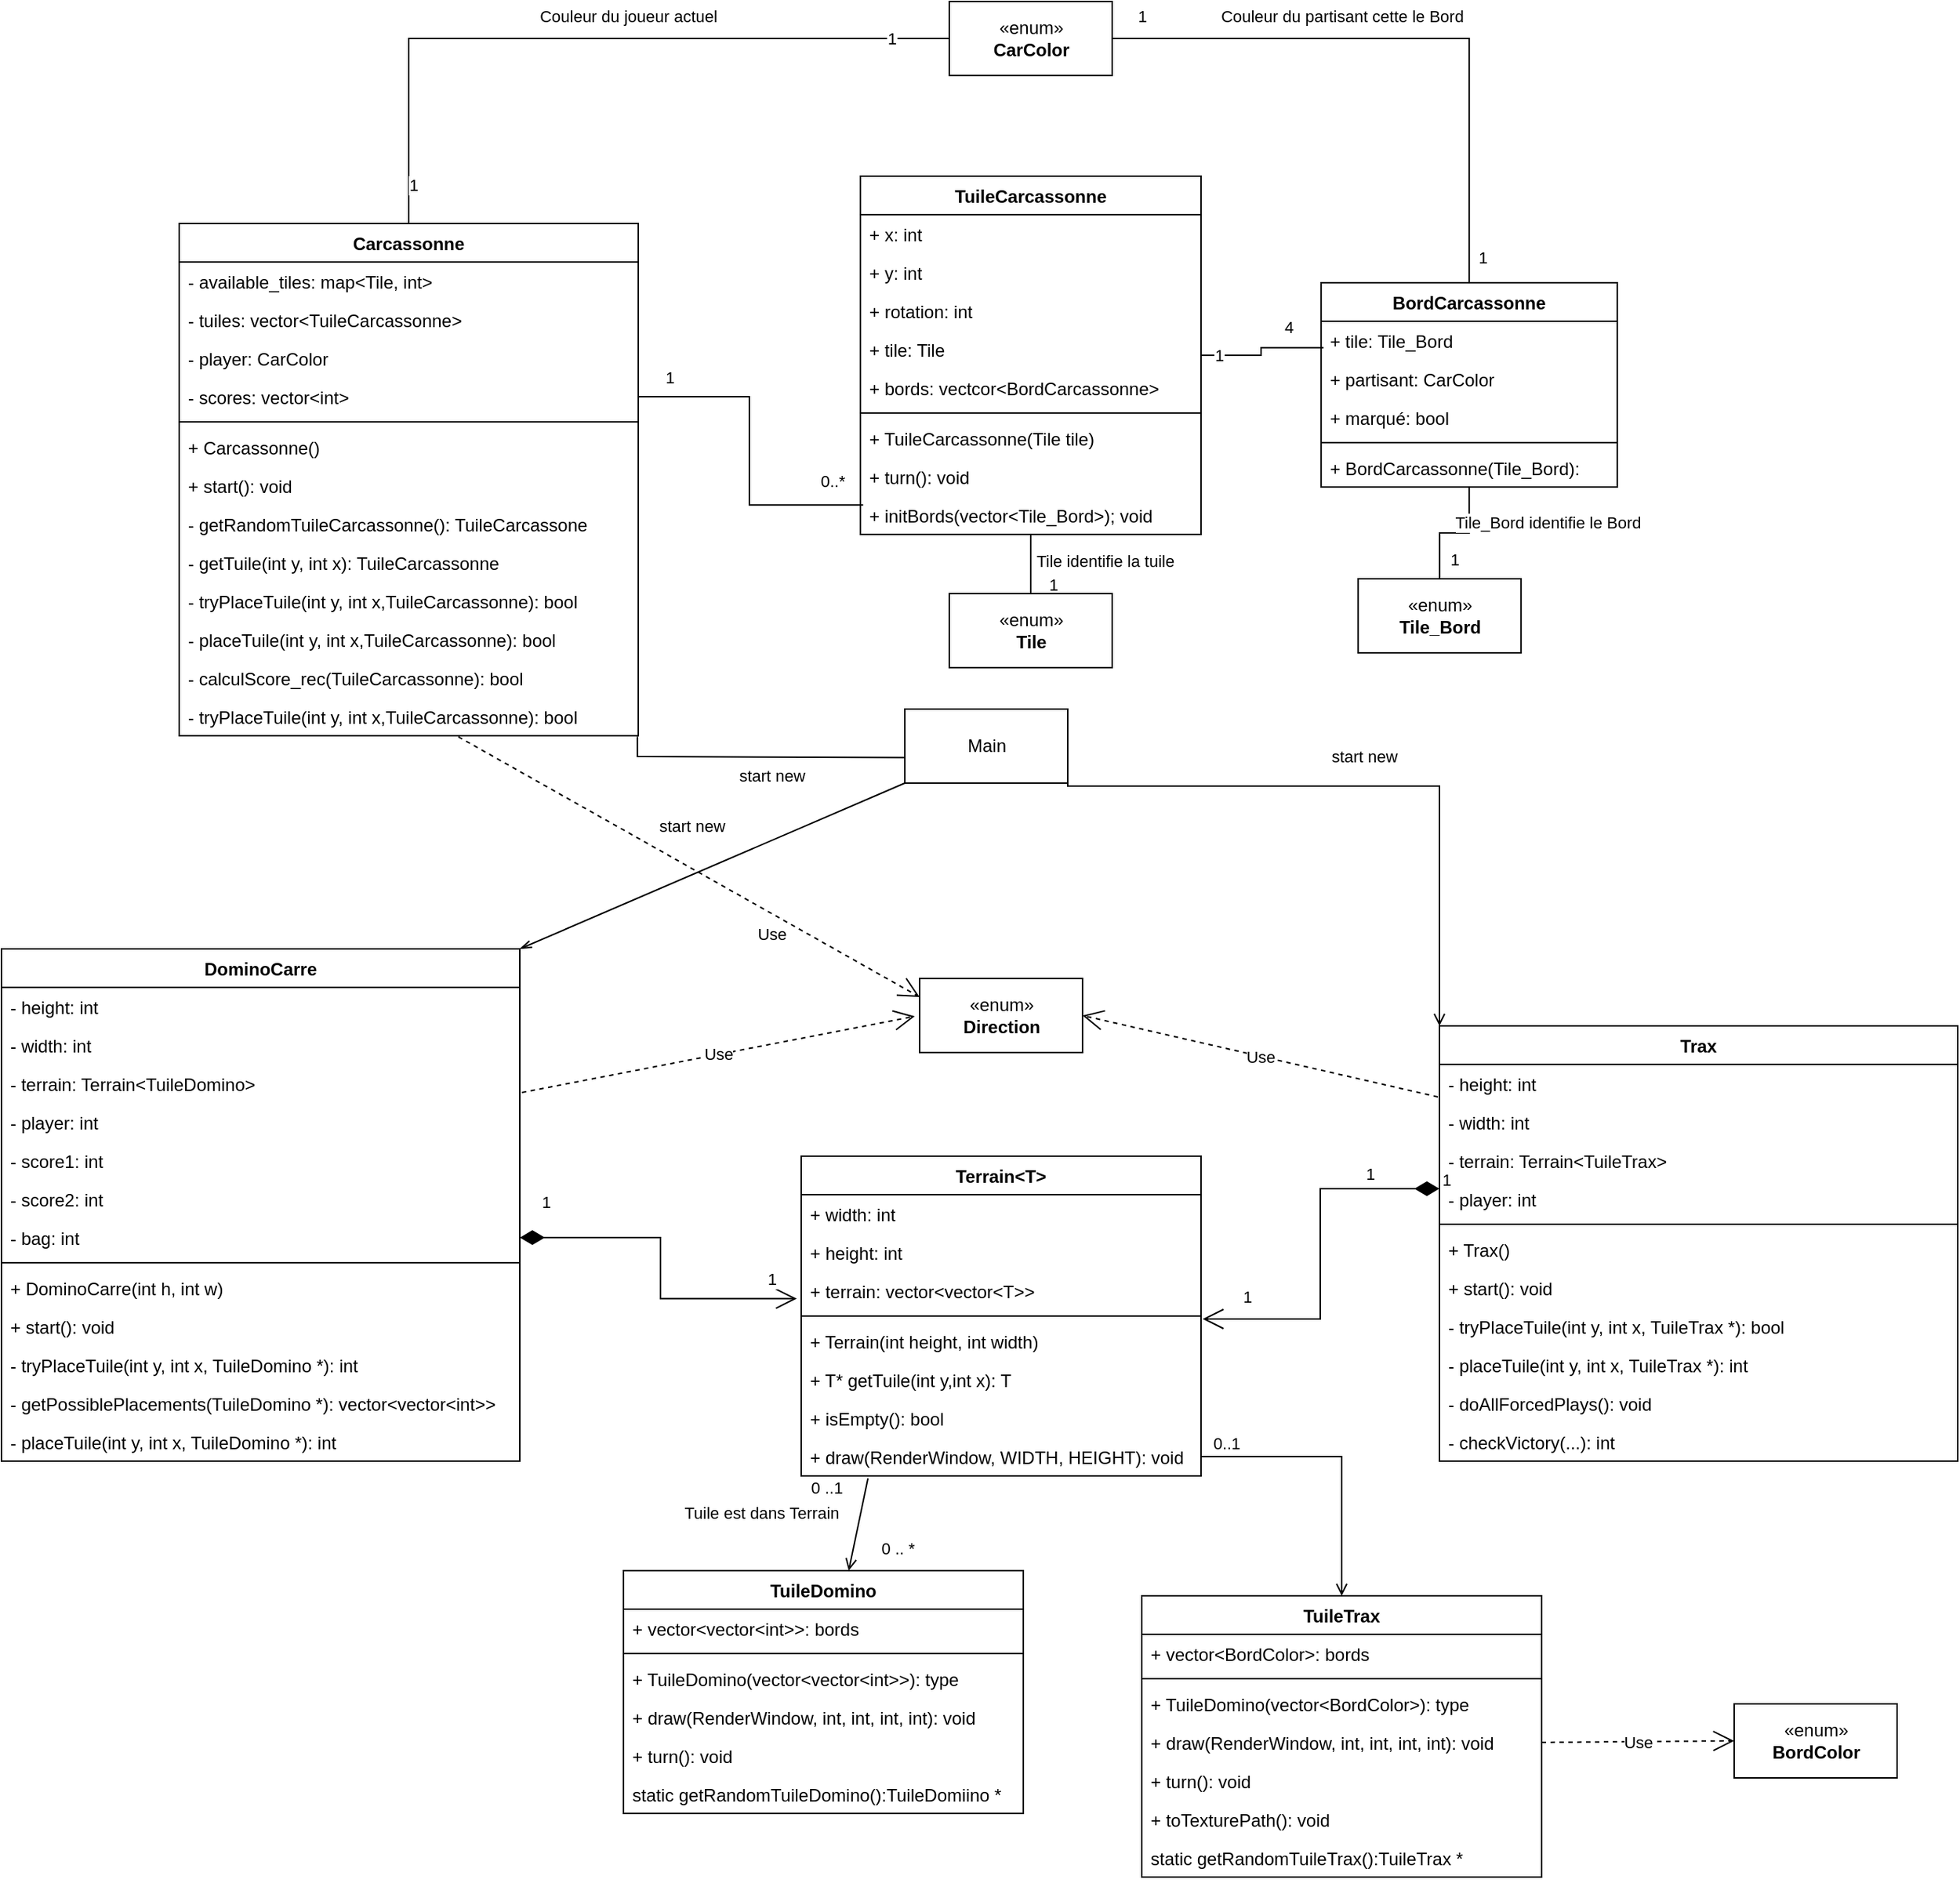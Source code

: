 <mxfile version="20.8.1" type="device"><diagram id="PGIgykLlIeisUQpYYfoT" name="Page-1"><mxGraphModel dx="1509" dy="819" grid="1" gridSize="10" guides="1" tooltips="1" connect="1" arrows="1" fold="1" page="1" pageScale="1" pageWidth="827" pageHeight="1169" math="0" shadow="0"><root><mxCell id="0"/><mxCell id="1" parent="0"/><mxCell id="K0PC1cpoDfjjqde7XWeH-1" value="Terrain&lt;T&gt;" style="swimlane;fontStyle=1;align=center;verticalAlign=top;childLayout=stackLayout;horizontal=1;startSize=26;horizontalStack=0;resizeParent=1;resizeParentMax=0;resizeLast=0;collapsible=1;marginBottom=0;" vertex="1" parent="1"><mxGeometry x="810" y="870" width="270" height="216" as="geometry"/></mxCell><mxCell id="K0PC1cpoDfjjqde7XWeH-2" value="+ width: int" style="text;strokeColor=none;fillColor=none;align=left;verticalAlign=top;spacingLeft=4;spacingRight=4;overflow=hidden;rotatable=0;points=[[0,0.5],[1,0.5]];portConstraint=eastwest;" vertex="1" parent="K0PC1cpoDfjjqde7XWeH-1"><mxGeometry y="26" width="270" height="26" as="geometry"/></mxCell><mxCell id="K0PC1cpoDfjjqde7XWeH-5" value="+ height: int" style="text;strokeColor=none;fillColor=none;align=left;verticalAlign=top;spacingLeft=4;spacingRight=4;overflow=hidden;rotatable=0;points=[[0,0.5],[1,0.5]];portConstraint=eastwest;" vertex="1" parent="K0PC1cpoDfjjqde7XWeH-1"><mxGeometry y="52" width="270" height="26" as="geometry"/></mxCell><mxCell id="K0PC1cpoDfjjqde7XWeH-6" value="+ terrain: vector&lt;vector&lt;T&gt;&gt;" style="text;strokeColor=none;fillColor=none;align=left;verticalAlign=top;spacingLeft=4;spacingRight=4;overflow=hidden;rotatable=0;points=[[0,0.5],[1,0.5]];portConstraint=eastwest;" vertex="1" parent="K0PC1cpoDfjjqde7XWeH-1"><mxGeometry y="78" width="270" height="26" as="geometry"/></mxCell><mxCell id="K0PC1cpoDfjjqde7XWeH-3" value="" style="line;strokeWidth=1;fillColor=none;align=left;verticalAlign=middle;spacingTop=-1;spacingLeft=3;spacingRight=3;rotatable=0;labelPosition=right;points=[];portConstraint=eastwest;strokeColor=inherit;" vertex="1" parent="K0PC1cpoDfjjqde7XWeH-1"><mxGeometry y="104" width="270" height="8" as="geometry"/></mxCell><mxCell id="K0PC1cpoDfjjqde7XWeH-4" value="+ Terrain(int height, int width)" style="text;strokeColor=none;fillColor=none;align=left;verticalAlign=top;spacingLeft=4;spacingRight=4;overflow=hidden;rotatable=0;points=[[0,0.5],[1,0.5]];portConstraint=eastwest;" vertex="1" parent="K0PC1cpoDfjjqde7XWeH-1"><mxGeometry y="112" width="270" height="26" as="geometry"/></mxCell><mxCell id="K0PC1cpoDfjjqde7XWeH-7" value="+ T* getTuile(int y,int x): T" style="text;strokeColor=none;fillColor=none;align=left;verticalAlign=top;spacingLeft=4;spacingRight=4;overflow=hidden;rotatable=0;points=[[0,0.5],[1,0.5]];portConstraint=eastwest;" vertex="1" parent="K0PC1cpoDfjjqde7XWeH-1"><mxGeometry y="138" width="270" height="26" as="geometry"/></mxCell><mxCell id="K0PC1cpoDfjjqde7XWeH-8" value="+ isEmpty(): bool" style="text;strokeColor=none;fillColor=none;align=left;verticalAlign=top;spacingLeft=4;spacingRight=4;overflow=hidden;rotatable=0;points=[[0,0.5],[1,0.5]];portConstraint=eastwest;" vertex="1" parent="K0PC1cpoDfjjqde7XWeH-1"><mxGeometry y="164" width="270" height="26" as="geometry"/></mxCell><mxCell id="K0PC1cpoDfjjqde7XWeH-10" value="+ draw(RenderWindow, WIDTH, HEIGHT): void" style="text;strokeColor=none;fillColor=none;align=left;verticalAlign=top;spacingLeft=4;spacingRight=4;overflow=hidden;rotatable=0;points=[[0,0.5],[1,0.5]];portConstraint=eastwest;" vertex="1" parent="K0PC1cpoDfjjqde7XWeH-1"><mxGeometry y="190" width="270" height="26" as="geometry"/></mxCell><mxCell id="K0PC1cpoDfjjqde7XWeH-11" value="TuileDomino" style="swimlane;fontStyle=1;align=center;verticalAlign=top;childLayout=stackLayout;horizontal=1;startSize=26;horizontalStack=0;resizeParent=1;resizeParentMax=0;resizeLast=0;collapsible=1;marginBottom=0;" vertex="1" parent="1"><mxGeometry x="690" y="1150" width="270" height="164" as="geometry"/></mxCell><mxCell id="K0PC1cpoDfjjqde7XWeH-12" value="+ vector&lt;vector&lt;int&gt;&gt;: bords" style="text;strokeColor=none;fillColor=none;align=left;verticalAlign=top;spacingLeft=4;spacingRight=4;overflow=hidden;rotatable=0;points=[[0,0.5],[1,0.5]];portConstraint=eastwest;" vertex="1" parent="K0PC1cpoDfjjqde7XWeH-11"><mxGeometry y="26" width="270" height="26" as="geometry"/></mxCell><mxCell id="K0PC1cpoDfjjqde7XWeH-13" value="" style="line;strokeWidth=1;fillColor=none;align=left;verticalAlign=middle;spacingTop=-1;spacingLeft=3;spacingRight=3;rotatable=0;labelPosition=right;points=[];portConstraint=eastwest;strokeColor=inherit;" vertex="1" parent="K0PC1cpoDfjjqde7XWeH-11"><mxGeometry y="52" width="270" height="8" as="geometry"/></mxCell><mxCell id="K0PC1cpoDfjjqde7XWeH-14" value="+ TuileDomino(vector&lt;vector&lt;int&gt;&gt;): type" style="text;strokeColor=none;fillColor=none;align=left;verticalAlign=top;spacingLeft=4;spacingRight=4;overflow=hidden;rotatable=0;points=[[0,0.5],[1,0.5]];portConstraint=eastwest;" vertex="1" parent="K0PC1cpoDfjjqde7XWeH-11"><mxGeometry y="60" width="270" height="26" as="geometry"/></mxCell><mxCell id="K0PC1cpoDfjjqde7XWeH-16" value="+ draw(RenderWindow, int, int, int, int): void" style="text;strokeColor=none;fillColor=none;align=left;verticalAlign=top;spacingLeft=4;spacingRight=4;overflow=hidden;rotatable=0;points=[[0,0.5],[1,0.5]];portConstraint=eastwest;" vertex="1" parent="K0PC1cpoDfjjqde7XWeH-11"><mxGeometry y="86" width="270" height="26" as="geometry"/></mxCell><mxCell id="K0PC1cpoDfjjqde7XWeH-15" value="+ turn(): void" style="text;strokeColor=none;fillColor=none;align=left;verticalAlign=top;spacingLeft=4;spacingRight=4;overflow=hidden;rotatable=0;points=[[0,0.5],[1,0.5]];portConstraint=eastwest;" vertex="1" parent="K0PC1cpoDfjjqde7XWeH-11"><mxGeometry y="112" width="270" height="26" as="geometry"/></mxCell><mxCell id="K0PC1cpoDfjjqde7XWeH-17" value="static getRandomTuileDomino():TuileDomiino *" style="text;strokeColor=none;fillColor=none;align=left;verticalAlign=top;spacingLeft=4;spacingRight=4;overflow=hidden;rotatable=0;points=[[0,0.5],[1,0.5]];portConstraint=eastwest;" vertex="1" parent="K0PC1cpoDfjjqde7XWeH-11"><mxGeometry y="138" width="270" height="26" as="geometry"/></mxCell><mxCell id="K0PC1cpoDfjjqde7XWeH-18" value="DominoCarre" style="swimlane;fontStyle=1;align=center;verticalAlign=top;childLayout=stackLayout;horizontal=1;startSize=26;horizontalStack=0;resizeParent=1;resizeParentMax=0;resizeLast=0;collapsible=1;marginBottom=0;" vertex="1" parent="1"><mxGeometry x="270" y="730" width="350" height="346" as="geometry"/></mxCell><mxCell id="K0PC1cpoDfjjqde7XWeH-19" value="- height: int" style="text;strokeColor=none;fillColor=none;align=left;verticalAlign=top;spacingLeft=4;spacingRight=4;overflow=hidden;rotatable=0;points=[[0,0.5],[1,0.5]];portConstraint=eastwest;" vertex="1" parent="K0PC1cpoDfjjqde7XWeH-18"><mxGeometry y="26" width="350" height="26" as="geometry"/></mxCell><mxCell id="K0PC1cpoDfjjqde7XWeH-24" value="- width: int" style="text;strokeColor=none;fillColor=none;align=left;verticalAlign=top;spacingLeft=4;spacingRight=4;overflow=hidden;rotatable=0;points=[[0,0.5],[1,0.5]];portConstraint=eastwest;" vertex="1" parent="K0PC1cpoDfjjqde7XWeH-18"><mxGeometry y="52" width="350" height="26" as="geometry"/></mxCell><mxCell id="K0PC1cpoDfjjqde7XWeH-25" value="- terrain: Terrain&lt;TuileDomino&gt;" style="text;strokeColor=none;fillColor=none;align=left;verticalAlign=top;spacingLeft=4;spacingRight=4;overflow=hidden;rotatable=0;points=[[0,0.5],[1,0.5]];portConstraint=eastwest;" vertex="1" parent="K0PC1cpoDfjjqde7XWeH-18"><mxGeometry y="78" width="350" height="26" as="geometry"/></mxCell><mxCell id="K0PC1cpoDfjjqde7XWeH-27" value="- player: int" style="text;strokeColor=none;fillColor=none;align=left;verticalAlign=top;spacingLeft=4;spacingRight=4;overflow=hidden;rotatable=0;points=[[0,0.5],[1,0.5]];portConstraint=eastwest;" vertex="1" parent="K0PC1cpoDfjjqde7XWeH-18"><mxGeometry y="104" width="350" height="26" as="geometry"/></mxCell><mxCell id="K0PC1cpoDfjjqde7XWeH-26" value="- score1: int" style="text;strokeColor=none;fillColor=none;align=left;verticalAlign=top;spacingLeft=4;spacingRight=4;overflow=hidden;rotatable=0;points=[[0,0.5],[1,0.5]];portConstraint=eastwest;" vertex="1" parent="K0PC1cpoDfjjqde7XWeH-18"><mxGeometry y="130" width="350" height="26" as="geometry"/></mxCell><mxCell id="K0PC1cpoDfjjqde7XWeH-23" value="- score2: int" style="text;strokeColor=none;fillColor=none;align=left;verticalAlign=top;spacingLeft=4;spacingRight=4;overflow=hidden;rotatable=0;points=[[0,0.5],[1,0.5]];portConstraint=eastwest;" vertex="1" parent="K0PC1cpoDfjjqde7XWeH-18"><mxGeometry y="156" width="350" height="26" as="geometry"/></mxCell><mxCell id="K0PC1cpoDfjjqde7XWeH-28" value="- bag: int" style="text;strokeColor=none;fillColor=none;align=left;verticalAlign=top;spacingLeft=4;spacingRight=4;overflow=hidden;rotatable=0;points=[[0,0.5],[1,0.5]];portConstraint=eastwest;" vertex="1" parent="K0PC1cpoDfjjqde7XWeH-18"><mxGeometry y="182" width="350" height="26" as="geometry"/></mxCell><mxCell id="K0PC1cpoDfjjqde7XWeH-20" value="" style="line;strokeWidth=1;fillColor=none;align=left;verticalAlign=middle;spacingTop=-1;spacingLeft=3;spacingRight=3;rotatable=0;labelPosition=right;points=[];portConstraint=eastwest;strokeColor=inherit;" vertex="1" parent="K0PC1cpoDfjjqde7XWeH-18"><mxGeometry y="208" width="350" height="8" as="geometry"/></mxCell><mxCell id="K0PC1cpoDfjjqde7XWeH-29" value="+ DominoCarre(int h, int w)" style="text;strokeColor=none;fillColor=none;align=left;verticalAlign=top;spacingLeft=4;spacingRight=4;overflow=hidden;rotatable=0;points=[[0,0.5],[1,0.5]];portConstraint=eastwest;" vertex="1" parent="K0PC1cpoDfjjqde7XWeH-18"><mxGeometry y="216" width="350" height="26" as="geometry"/></mxCell><mxCell id="K0PC1cpoDfjjqde7XWeH-34" value="+ start(): void" style="text;strokeColor=none;fillColor=none;align=left;verticalAlign=top;spacingLeft=4;spacingRight=4;overflow=hidden;rotatable=0;points=[[0,0.5],[1,0.5]];portConstraint=eastwest;" vertex="1" parent="K0PC1cpoDfjjqde7XWeH-18"><mxGeometry y="242" width="350" height="26" as="geometry"/></mxCell><mxCell id="K0PC1cpoDfjjqde7XWeH-33" value="- tryPlaceTuile(int y, int x, TuileDomino *): int" style="text;strokeColor=none;fillColor=none;align=left;verticalAlign=top;spacingLeft=4;spacingRight=4;overflow=hidden;rotatable=0;points=[[0,0.5],[1,0.5]];portConstraint=eastwest;" vertex="1" parent="K0PC1cpoDfjjqde7XWeH-18"><mxGeometry y="268" width="350" height="26" as="geometry"/></mxCell><mxCell id="K0PC1cpoDfjjqde7XWeH-21" value="- getPossiblePlacements(TuileDomino *): vector&lt;vector&lt;int&gt;&gt;" style="text;strokeColor=none;fillColor=none;align=left;verticalAlign=top;spacingLeft=4;spacingRight=4;overflow=hidden;rotatable=0;points=[[0,0.5],[1,0.5]];portConstraint=eastwest;" vertex="1" parent="K0PC1cpoDfjjqde7XWeH-18"><mxGeometry y="294" width="350" height="26" as="geometry"/></mxCell><mxCell id="K0PC1cpoDfjjqde7XWeH-36" value="- placeTuile(int y, int x, TuileDomino *): int" style="text;strokeColor=none;fillColor=none;align=left;verticalAlign=top;spacingLeft=4;spacingRight=4;overflow=hidden;rotatable=0;points=[[0,0.5],[1,0.5]];portConstraint=eastwest;" vertex="1" parent="K0PC1cpoDfjjqde7XWeH-18"><mxGeometry y="320" width="350" height="26" as="geometry"/></mxCell><mxCell id="K0PC1cpoDfjjqde7XWeH-45" value="" style="endArrow=none;startArrow=open;endFill=0;startFill=0;html=1;rounded=0;shadow=0;strokeWidth=1;jumpSize=6;entryX=0.167;entryY=1.065;entryDx=0;entryDy=0;entryPerimeter=0;" edge="1" parent="1" source="K0PC1cpoDfjjqde7XWeH-11" target="K0PC1cpoDfjjqde7XWeH-10"><mxGeometry width="160" relative="1" as="geometry"><mxPoint x="580" y="1221.74" as="sourcePoint"/><mxPoint x="818.65" y="1060.002" as="targetPoint"/></mxGeometry></mxCell><mxCell id="K0PC1cpoDfjjqde7XWeH-46" value="Tuile est dans Terrain" style="edgeLabel;html=1;align=center;verticalAlign=middle;resizable=0;points=[];" vertex="1" connectable="0" parent="K0PC1cpoDfjjqde7XWeH-45"><mxGeometry x="-0.092" y="2" relative="1" as="geometry"><mxPoint x="-63" y="-10" as="offset"/></mxGeometry></mxCell><mxCell id="K0PC1cpoDfjjqde7XWeH-47" value="0 ..1" style="edgeLabel;html=1;align=center;verticalAlign=middle;resizable=0;points=[];" vertex="1" connectable="0" parent="K0PC1cpoDfjjqde7XWeH-45"><mxGeometry x="0.807" y="2" relative="1" as="geometry"><mxPoint x="-25" as="offset"/></mxGeometry></mxCell><mxCell id="K0PC1cpoDfjjqde7XWeH-48" value="0 .. *" style="edgeLabel;html=1;align=center;verticalAlign=middle;resizable=0;points=[];" vertex="1" connectable="0" parent="K0PC1cpoDfjjqde7XWeH-45"><mxGeometry x="-0.876" y="-1" relative="1" as="geometry"><mxPoint x="31" y="-12" as="offset"/></mxGeometry></mxCell><mxCell id="K0PC1cpoDfjjqde7XWeH-49" value="1" style="endArrow=open;html=1;endSize=12;startArrow=diamondThin;startSize=14;startFill=1;edgeStyle=orthogonalEdgeStyle;align=left;verticalAlign=bottom;rounded=0;shadow=0;strokeWidth=1;jumpSize=6;entryX=-0.011;entryY=0.702;entryDx=0;entryDy=0;entryPerimeter=0;exitX=1;exitY=0.5;exitDx=0;exitDy=0;endFill=0;" edge="1" parent="1" source="K0PC1cpoDfjjqde7XWeH-28" target="K0PC1cpoDfjjqde7XWeH-6"><mxGeometry x="-0.888" y="15" relative="1" as="geometry"><mxPoint x="690" y="950" as="sourcePoint"/><mxPoint x="690" y="960" as="targetPoint"/><mxPoint as="offset"/></mxGeometry></mxCell><mxCell id="K0PC1cpoDfjjqde7XWeH-50" value="1" style="edgeLabel;html=1;align=center;verticalAlign=middle;resizable=0;points=[];" vertex="1" connectable="0" parent="K0PC1cpoDfjjqde7XWeH-49"><mxGeometry x="0.854" y="1" relative="1" as="geometry"><mxPoint y="-13" as="offset"/></mxGeometry></mxCell><mxCell id="K0PC1cpoDfjjqde7XWeH-54" value="TuileTrax" style="swimlane;fontStyle=1;align=center;verticalAlign=top;childLayout=stackLayout;horizontal=1;startSize=26;horizontalStack=0;resizeParent=1;resizeParentMax=0;resizeLast=0;collapsible=1;marginBottom=0;" vertex="1" parent="1"><mxGeometry x="1040" y="1167" width="270" height="190" as="geometry"/></mxCell><mxCell id="K0PC1cpoDfjjqde7XWeH-55" value="+ vector&lt;BordColor&gt;: bords" style="text;strokeColor=none;fillColor=none;align=left;verticalAlign=top;spacingLeft=4;spacingRight=4;overflow=hidden;rotatable=0;points=[[0,0.5],[1,0.5]];portConstraint=eastwest;" vertex="1" parent="K0PC1cpoDfjjqde7XWeH-54"><mxGeometry y="26" width="270" height="26" as="geometry"/></mxCell><mxCell id="K0PC1cpoDfjjqde7XWeH-56" value="" style="line;strokeWidth=1;fillColor=none;align=left;verticalAlign=middle;spacingTop=-1;spacingLeft=3;spacingRight=3;rotatable=0;labelPosition=right;points=[];portConstraint=eastwest;strokeColor=inherit;" vertex="1" parent="K0PC1cpoDfjjqde7XWeH-54"><mxGeometry y="52" width="270" height="8" as="geometry"/></mxCell><mxCell id="K0PC1cpoDfjjqde7XWeH-57" value="+ TuileDomino(vector&lt;BordColor&gt;): type" style="text;strokeColor=none;fillColor=none;align=left;verticalAlign=top;spacingLeft=4;spacingRight=4;overflow=hidden;rotatable=0;points=[[0,0.5],[1,0.5]];portConstraint=eastwest;" vertex="1" parent="K0PC1cpoDfjjqde7XWeH-54"><mxGeometry y="60" width="270" height="26" as="geometry"/></mxCell><mxCell id="K0PC1cpoDfjjqde7XWeH-58" value="+ draw(RenderWindow, int, int, int, int): void" style="text;strokeColor=none;fillColor=none;align=left;verticalAlign=top;spacingLeft=4;spacingRight=4;overflow=hidden;rotatable=0;points=[[0,0.5],[1,0.5]];portConstraint=eastwest;" vertex="1" parent="K0PC1cpoDfjjqde7XWeH-54"><mxGeometry y="86" width="270" height="26" as="geometry"/></mxCell><mxCell id="K0PC1cpoDfjjqde7XWeH-59" value="+ turn(): void" style="text;strokeColor=none;fillColor=none;align=left;verticalAlign=top;spacingLeft=4;spacingRight=4;overflow=hidden;rotatable=0;points=[[0,0.5],[1,0.5]];portConstraint=eastwest;" vertex="1" parent="K0PC1cpoDfjjqde7XWeH-54"><mxGeometry y="112" width="270" height="26" as="geometry"/></mxCell><mxCell id="K0PC1cpoDfjjqde7XWeH-61" value="+ toTexturePath(): void" style="text;strokeColor=none;fillColor=none;align=left;verticalAlign=top;spacingLeft=4;spacingRight=4;overflow=hidden;rotatable=0;points=[[0,0.5],[1,0.5]];portConstraint=eastwest;" vertex="1" parent="K0PC1cpoDfjjqde7XWeH-54"><mxGeometry y="138" width="270" height="26" as="geometry"/></mxCell><mxCell id="K0PC1cpoDfjjqde7XWeH-60" value="static getRandomTuileTrax():TuileTrax *" style="text;strokeColor=none;fillColor=none;align=left;verticalAlign=top;spacingLeft=4;spacingRight=4;overflow=hidden;rotatable=0;points=[[0,0.5],[1,0.5]];portConstraint=eastwest;" vertex="1" parent="K0PC1cpoDfjjqde7XWeH-54"><mxGeometry y="164" width="270" height="26" as="geometry"/></mxCell><mxCell id="K0PC1cpoDfjjqde7XWeH-66" value="«enum»&lt;br&gt;&lt;b&gt;BordColor&lt;/b&gt;" style="html=1;" vertex="1" parent="1"><mxGeometry x="1440" y="1240" width="110" height="50" as="geometry"/></mxCell><mxCell id="K0PC1cpoDfjjqde7XWeH-67" style="edgeStyle=orthogonalEdgeStyle;rounded=0;jumpSize=6;orthogonalLoop=1;jettySize=auto;html=1;shadow=0;strokeWidth=1;startArrow=none;startFill=0;endArrow=open;endFill=0;" edge="1" parent="1" source="K0PC1cpoDfjjqde7XWeH-10" target="K0PC1cpoDfjjqde7XWeH-54"><mxGeometry relative="1" as="geometry"/></mxCell><mxCell id="K0PC1cpoDfjjqde7XWeH-68" value="0..1" style="edgeLabel;html=1;align=center;verticalAlign=middle;resizable=0;points=[];" vertex="1" connectable="0" parent="K0PC1cpoDfjjqde7XWeH-67"><mxGeometry x="-0.875" y="-2" relative="1" as="geometry"><mxPoint x="5" y="-11" as="offset"/></mxGeometry></mxCell><mxCell id="K0PC1cpoDfjjqde7XWeH-74" value="Trax" style="swimlane;fontStyle=1;align=center;verticalAlign=top;childLayout=stackLayout;horizontal=1;startSize=26;horizontalStack=0;resizeParent=1;resizeParentMax=0;resizeLast=0;collapsible=1;marginBottom=0;" vertex="1" parent="1"><mxGeometry x="1241" y="782" width="350" height="294" as="geometry"/></mxCell><mxCell id="K0PC1cpoDfjjqde7XWeH-75" value="- height: int" style="text;strokeColor=none;fillColor=none;align=left;verticalAlign=top;spacingLeft=4;spacingRight=4;overflow=hidden;rotatable=0;points=[[0,0.5],[1,0.5]];portConstraint=eastwest;" vertex="1" parent="K0PC1cpoDfjjqde7XWeH-74"><mxGeometry y="26" width="350" height="26" as="geometry"/></mxCell><mxCell id="K0PC1cpoDfjjqde7XWeH-76" value="- width: int" style="text;strokeColor=none;fillColor=none;align=left;verticalAlign=top;spacingLeft=4;spacingRight=4;overflow=hidden;rotatable=0;points=[[0,0.5],[1,0.5]];portConstraint=eastwest;" vertex="1" parent="K0PC1cpoDfjjqde7XWeH-74"><mxGeometry y="52" width="350" height="26" as="geometry"/></mxCell><mxCell id="K0PC1cpoDfjjqde7XWeH-77" value="- terrain: Terrain&lt;TuileTrax&gt;" style="text;strokeColor=none;fillColor=none;align=left;verticalAlign=top;spacingLeft=4;spacingRight=4;overflow=hidden;rotatable=0;points=[[0,0.5],[1,0.5]];portConstraint=eastwest;" vertex="1" parent="K0PC1cpoDfjjqde7XWeH-74"><mxGeometry y="78" width="350" height="26" as="geometry"/></mxCell><mxCell id="K0PC1cpoDfjjqde7XWeH-78" value="- player: int" style="text;strokeColor=none;fillColor=none;align=left;verticalAlign=top;spacingLeft=4;spacingRight=4;overflow=hidden;rotatable=0;points=[[0,0.5],[1,0.5]];portConstraint=eastwest;" vertex="1" parent="K0PC1cpoDfjjqde7XWeH-74"><mxGeometry y="104" width="350" height="26" as="geometry"/></mxCell><mxCell id="K0PC1cpoDfjjqde7XWeH-82" value="" style="line;strokeWidth=1;fillColor=none;align=left;verticalAlign=middle;spacingTop=-1;spacingLeft=3;spacingRight=3;rotatable=0;labelPosition=right;points=[];portConstraint=eastwest;strokeColor=inherit;" vertex="1" parent="K0PC1cpoDfjjqde7XWeH-74"><mxGeometry y="130" width="350" height="8" as="geometry"/></mxCell><mxCell id="K0PC1cpoDfjjqde7XWeH-83" value="+ Trax()" style="text;strokeColor=none;fillColor=none;align=left;verticalAlign=top;spacingLeft=4;spacingRight=4;overflow=hidden;rotatable=0;points=[[0,0.5],[1,0.5]];portConstraint=eastwest;" vertex="1" parent="K0PC1cpoDfjjqde7XWeH-74"><mxGeometry y="138" width="350" height="26" as="geometry"/></mxCell><mxCell id="K0PC1cpoDfjjqde7XWeH-84" value="+ start(): void" style="text;strokeColor=none;fillColor=none;align=left;verticalAlign=top;spacingLeft=4;spacingRight=4;overflow=hidden;rotatable=0;points=[[0,0.5],[1,0.5]];portConstraint=eastwest;" vertex="1" parent="K0PC1cpoDfjjqde7XWeH-74"><mxGeometry y="164" width="350" height="26" as="geometry"/></mxCell><mxCell id="K0PC1cpoDfjjqde7XWeH-85" value="- tryPlaceTuile(int y, int x, TuileTrax *): bool" style="text;strokeColor=none;fillColor=none;align=left;verticalAlign=top;spacingLeft=4;spacingRight=4;overflow=hidden;rotatable=0;points=[[0,0.5],[1,0.5]];portConstraint=eastwest;" vertex="1" parent="K0PC1cpoDfjjqde7XWeH-74"><mxGeometry y="190" width="350" height="26" as="geometry"/></mxCell><mxCell id="K0PC1cpoDfjjqde7XWeH-87" value="- placeTuile(int y, int x, TuileTrax *): int" style="text;strokeColor=none;fillColor=none;align=left;verticalAlign=top;spacingLeft=4;spacingRight=4;overflow=hidden;rotatable=0;points=[[0,0.5],[1,0.5]];portConstraint=eastwest;" vertex="1" parent="K0PC1cpoDfjjqde7XWeH-74"><mxGeometry y="216" width="350" height="26" as="geometry"/></mxCell><mxCell id="K0PC1cpoDfjjqde7XWeH-106" value="- doAllForcedPlays(): void" style="text;strokeColor=none;fillColor=none;align=left;verticalAlign=top;spacingLeft=4;spacingRight=4;overflow=hidden;rotatable=0;points=[[0,0.5],[1,0.5]];portConstraint=eastwest;" vertex="1" parent="K0PC1cpoDfjjqde7XWeH-74"><mxGeometry y="242" width="350" height="26" as="geometry"/></mxCell><mxCell id="K0PC1cpoDfjjqde7XWeH-107" value="- checkVictory(...): int" style="text;strokeColor=none;fillColor=none;align=left;verticalAlign=top;spacingLeft=4;spacingRight=4;overflow=hidden;rotatable=0;points=[[0,0.5],[1,0.5]];portConstraint=eastwest;" vertex="1" parent="K0PC1cpoDfjjqde7XWeH-74"><mxGeometry y="268" width="350" height="26" as="geometry"/></mxCell><mxCell id="K0PC1cpoDfjjqde7XWeH-90" value="1" style="endArrow=open;html=1;endSize=12;startArrow=diamondThin;startSize=14;startFill=1;edgeStyle=orthogonalEdgeStyle;align=left;verticalAlign=bottom;rounded=0;shadow=0;strokeWidth=1;jumpSize=6;exitX=0;exitY=0.231;exitDx=0;exitDy=0;exitPerimeter=0;entryX=1.004;entryY=-0.077;entryDx=0;entryDy=0;entryPerimeter=0;" edge="1" parent="1" source="K0PC1cpoDfjjqde7XWeH-78" target="K0PC1cpoDfjjqde7XWeH-4"><mxGeometry x="-1" y="3" relative="1" as="geometry"><mxPoint x="970" y="960" as="sourcePoint"/><mxPoint x="1130" y="960" as="targetPoint"/></mxGeometry></mxCell><mxCell id="K0PC1cpoDfjjqde7XWeH-91" value="1" style="edgeLabel;html=1;align=center;verticalAlign=middle;resizable=0;points=[];" vertex="1" connectable="0" parent="K0PC1cpoDfjjqde7XWeH-90"><mxGeometry x="0.763" y="-2" relative="1" as="geometry"><mxPoint y="-13" as="offset"/></mxGeometry></mxCell><mxCell id="K0PC1cpoDfjjqde7XWeH-92" value="1" style="edgeLabel;html=1;align=center;verticalAlign=middle;resizable=0;points=[];" vertex="1" connectable="0" parent="K0PC1cpoDfjjqde7XWeH-90"><mxGeometry x="-0.622" y="1" relative="1" as="geometry"><mxPoint y="-11" as="offset"/></mxGeometry></mxCell><mxCell id="K0PC1cpoDfjjqde7XWeH-103" style="edgeStyle=orthogonalEdgeStyle;rounded=0;jumpSize=6;orthogonalLoop=1;jettySize=auto;html=1;exitX=1;exitY=1;exitDx=0;exitDy=0;entryX=0;entryY=0;entryDx=0;entryDy=0;shadow=0;strokeWidth=1;startArrow=none;startFill=0;endArrow=open;endFill=0;" edge="1" parent="1" source="K0PC1cpoDfjjqde7XWeH-101" target="K0PC1cpoDfjjqde7XWeH-74"><mxGeometry relative="1" as="geometry"><Array as="points"><mxPoint x="990" y="620"/><mxPoint x="1241" y="620"/></Array></mxGeometry></mxCell><mxCell id="K0PC1cpoDfjjqde7XWeH-105" value="start new" style="edgeLabel;html=1;align=center;verticalAlign=middle;resizable=0;points=[];" vertex="1" connectable="0" parent="K0PC1cpoDfjjqde7XWeH-103"><mxGeometry x="-0.141" y="3" relative="1" as="geometry"><mxPoint x="24" y="-17" as="offset"/></mxGeometry></mxCell><mxCell id="K0PC1cpoDfjjqde7XWeH-131" style="edgeStyle=orthogonalEdgeStyle;rounded=0;jumpSize=6;orthogonalLoop=1;jettySize=auto;html=1;exitX=-0.015;exitY=0.656;exitDx=0;exitDy=0;entryX=0.998;entryY=1.023;entryDx=0;entryDy=0;entryPerimeter=0;shadow=0;strokeWidth=1;startArrow=none;startFill=0;endArrow=none;endFill=0;exitPerimeter=0;" edge="1" parent="1" source="K0PC1cpoDfjjqde7XWeH-101" target="K0PC1cpoDfjjqde7XWeH-124"><mxGeometry relative="1" as="geometry"><Array as="points"><mxPoint x="880" y="601"/><mxPoint x="790" y="600"/><mxPoint x="699" y="600"/></Array></mxGeometry></mxCell><mxCell id="K0PC1cpoDfjjqde7XWeH-132" value="start new" style="edgeLabel;html=1;align=center;verticalAlign=middle;resizable=0;points=[];" vertex="1" connectable="0" parent="K0PC1cpoDfjjqde7XWeH-131"><mxGeometry x="0.249" y="-2" relative="1" as="geometry"><mxPoint x="30" y="14" as="offset"/></mxGeometry></mxCell><mxCell id="K0PC1cpoDfjjqde7XWeH-101" value="Main" style="html=1;" vertex="1" parent="1"><mxGeometry x="880" y="568" width="110" height="50" as="geometry"/></mxCell><mxCell id="K0PC1cpoDfjjqde7XWeH-102" value="start new" style="html=1;verticalAlign=bottom;endArrow=openThin;rounded=0;shadow=0;strokeWidth=1;jumpSize=6;entryX=1;entryY=0;entryDx=0;entryDy=0;exitX=0;exitY=1;exitDx=0;exitDy=0;endFill=0;" edge="1" parent="1" source="K0PC1cpoDfjjqde7XWeH-101" target="K0PC1cpoDfjjqde7XWeH-18"><mxGeometry x="0.038" y="-22" width="80" relative="1" as="geometry"><mxPoint x="930" y="680" as="sourcePoint"/><mxPoint x="1010" y="680" as="targetPoint"/><mxPoint as="offset"/></mxGeometry></mxCell><mxCell id="K0PC1cpoDfjjqde7XWeH-109" value="Use" style="endArrow=open;endSize=12;dashed=1;html=1;rounded=0;shadow=0;strokeWidth=1;jumpSize=6;exitX=1;exitY=0.5;exitDx=0;exitDy=0;entryX=0;entryY=0.5;entryDx=0;entryDy=0;" edge="1" parent="1" source="K0PC1cpoDfjjqde7XWeH-58" target="K0PC1cpoDfjjqde7XWeH-66"><mxGeometry width="160" relative="1" as="geometry"><mxPoint x="1310" y="1220" as="sourcePoint"/><mxPoint x="1470" y="1220" as="targetPoint"/></mxGeometry></mxCell><mxCell id="K0PC1cpoDfjjqde7XWeH-111" value="«enum»&lt;br&gt;&lt;b&gt;Direction&lt;/b&gt;" style="html=1;" vertex="1" parent="1"><mxGeometry x="890" y="750" width="110" height="50" as="geometry"/></mxCell><mxCell id="K0PC1cpoDfjjqde7XWeH-112" value="Use" style="endArrow=open;endSize=12;dashed=1;html=1;rounded=0;shadow=0;strokeWidth=1;jumpSize=6;exitX=1.004;exitY=0.731;exitDx=0;exitDy=0;exitPerimeter=0;entryX=-0.03;entryY=0.511;entryDx=0;entryDy=0;entryPerimeter=0;" edge="1" parent="1" source="K0PC1cpoDfjjqde7XWeH-25" target="K0PC1cpoDfjjqde7XWeH-111"><mxGeometry width="160" relative="1" as="geometry"><mxPoint x="830" y="830" as="sourcePoint"/><mxPoint x="990" y="830" as="targetPoint"/></mxGeometry></mxCell><mxCell id="K0PC1cpoDfjjqde7XWeH-113" value="Use" style="endArrow=open;endSize=12;dashed=1;html=1;rounded=0;shadow=0;strokeWidth=1;jumpSize=6;exitX=-0.003;exitY=-0.154;exitDx=0;exitDy=0;exitPerimeter=0;entryX=1;entryY=0.5;entryDx=0;entryDy=0;" edge="1" parent="1" source="K0PC1cpoDfjjqde7XWeH-76" target="K0PC1cpoDfjjqde7XWeH-111"><mxGeometry width="160" relative="1" as="geometry"><mxPoint x="980" y="810" as="sourcePoint"/><mxPoint x="1140" y="810" as="targetPoint"/></mxGeometry></mxCell><mxCell id="K0PC1cpoDfjjqde7XWeH-174" style="edgeStyle=orthogonalEdgeStyle;rounded=0;jumpSize=6;orthogonalLoop=1;jettySize=auto;html=1;entryX=0;entryY=0.5;entryDx=0;entryDy=0;shadow=0;strokeWidth=1;startArrow=none;startFill=0;endArrow=none;endFill=0;" edge="1" parent="1" source="K0PC1cpoDfjjqde7XWeH-114" target="K0PC1cpoDfjjqde7XWeH-160"><mxGeometry relative="1" as="geometry"><Array as="points"><mxPoint x="545" y="115"/></Array></mxGeometry></mxCell><mxCell id="K0PC1cpoDfjjqde7XWeH-175" value="1" style="edgeLabel;html=1;align=center;verticalAlign=middle;resizable=0;points=[];" vertex="1" connectable="0" parent="K0PC1cpoDfjjqde7XWeH-174"><mxGeometry x="0.841" relative="1" as="geometry"><mxPoint as="offset"/></mxGeometry></mxCell><mxCell id="K0PC1cpoDfjjqde7XWeH-176" value="1" style="edgeLabel;html=1;align=center;verticalAlign=middle;resizable=0;points=[];" vertex="1" connectable="0" parent="K0PC1cpoDfjjqde7XWeH-174"><mxGeometry x="-0.894" y="-3" relative="1" as="geometry"><mxPoint as="offset"/></mxGeometry></mxCell><mxCell id="K0PC1cpoDfjjqde7XWeH-177" value="Couleur du joueur actuel" style="edgeLabel;html=1;align=center;verticalAlign=middle;resizable=0;points=[];" vertex="1" connectable="0" parent="K0PC1cpoDfjjqde7XWeH-174"><mxGeometry x="0.115" y="-2" relative="1" as="geometry"><mxPoint y="-17" as="offset"/></mxGeometry></mxCell><mxCell id="K0PC1cpoDfjjqde7XWeH-114" value="Carcassonne" style="swimlane;fontStyle=1;align=center;verticalAlign=top;childLayout=stackLayout;horizontal=1;startSize=26;horizontalStack=0;resizeParent=1;resizeParentMax=0;resizeLast=0;collapsible=1;marginBottom=0;" vertex="1" parent="1"><mxGeometry x="390" y="240" width="310" height="346" as="geometry"/></mxCell><mxCell id="K0PC1cpoDfjjqde7XWeH-115" value="- available_tiles: map&lt;Tile, int&gt;" style="text;strokeColor=none;fillColor=none;align=left;verticalAlign=top;spacingLeft=4;spacingRight=4;overflow=hidden;rotatable=0;points=[[0,0.5],[1,0.5]];portConstraint=eastwest;" vertex="1" parent="K0PC1cpoDfjjqde7XWeH-114"><mxGeometry y="26" width="310" height="26" as="geometry"/></mxCell><mxCell id="K0PC1cpoDfjjqde7XWeH-119" value="- tuiles: vector&lt;TuileCarcassonne&gt;" style="text;strokeColor=none;fillColor=none;align=left;verticalAlign=top;spacingLeft=4;spacingRight=4;overflow=hidden;rotatable=0;points=[[0,0.5],[1,0.5]];portConstraint=eastwest;" vertex="1" parent="K0PC1cpoDfjjqde7XWeH-114"><mxGeometry y="52" width="310" height="26" as="geometry"/></mxCell><mxCell id="K0PC1cpoDfjjqde7XWeH-122" value="- player: CarColor" style="text;strokeColor=none;fillColor=none;align=left;verticalAlign=top;spacingLeft=4;spacingRight=4;overflow=hidden;rotatable=0;points=[[0,0.5],[1,0.5]];portConstraint=eastwest;" vertex="1" parent="K0PC1cpoDfjjqde7XWeH-114"><mxGeometry y="78" width="310" height="26" as="geometry"/></mxCell><mxCell id="K0PC1cpoDfjjqde7XWeH-123" value="- scores: vector&lt;int&gt;" style="text;strokeColor=none;fillColor=none;align=left;verticalAlign=top;spacingLeft=4;spacingRight=4;overflow=hidden;rotatable=0;points=[[0,0.5],[1,0.5]];portConstraint=eastwest;" vertex="1" parent="K0PC1cpoDfjjqde7XWeH-114"><mxGeometry y="104" width="310" height="26" as="geometry"/></mxCell><mxCell id="K0PC1cpoDfjjqde7XWeH-116" value="" style="line;strokeWidth=1;fillColor=none;align=left;verticalAlign=middle;spacingTop=-1;spacingLeft=3;spacingRight=3;rotatable=0;labelPosition=right;points=[];portConstraint=eastwest;strokeColor=inherit;" vertex="1" parent="K0PC1cpoDfjjqde7XWeH-114"><mxGeometry y="130" width="310" height="8" as="geometry"/></mxCell><mxCell id="K0PC1cpoDfjjqde7XWeH-117" value="+ Carcassonne()" style="text;strokeColor=none;fillColor=none;align=left;verticalAlign=top;spacingLeft=4;spacingRight=4;overflow=hidden;rotatable=0;points=[[0,0.5],[1,0.5]];portConstraint=eastwest;" vertex="1" parent="K0PC1cpoDfjjqde7XWeH-114"><mxGeometry y="138" width="310" height="26" as="geometry"/></mxCell><mxCell id="K0PC1cpoDfjjqde7XWeH-126" value="+ start(): void " style="text;strokeColor=none;fillColor=none;align=left;verticalAlign=top;spacingLeft=4;spacingRight=4;overflow=hidden;rotatable=0;points=[[0,0.5],[1,0.5]];portConstraint=eastwest;" vertex="1" parent="K0PC1cpoDfjjqde7XWeH-114"><mxGeometry y="164" width="310" height="26" as="geometry"/></mxCell><mxCell id="K0PC1cpoDfjjqde7XWeH-127" value="- getRandomTuileCarcassonne(): TuileCarcassone" style="text;strokeColor=none;fillColor=none;align=left;verticalAlign=top;spacingLeft=4;spacingRight=4;overflow=hidden;rotatable=0;points=[[0,0.5],[1,0.5]];portConstraint=eastwest;" vertex="1" parent="K0PC1cpoDfjjqde7XWeH-114"><mxGeometry y="190" width="310" height="26" as="geometry"/></mxCell><mxCell id="K0PC1cpoDfjjqde7XWeH-125" value="- getTuile(int y, int x): TuileCarcassonne" style="text;strokeColor=none;fillColor=none;align=left;verticalAlign=top;spacingLeft=4;spacingRight=4;overflow=hidden;rotatable=0;points=[[0,0.5],[1,0.5]];portConstraint=eastwest;" vertex="1" parent="K0PC1cpoDfjjqde7XWeH-114"><mxGeometry y="216" width="310" height="26" as="geometry"/></mxCell><mxCell id="K0PC1cpoDfjjqde7XWeH-140" value="- tryPlaceTuile(int y, int x,TuileCarcassonne): bool" style="text;strokeColor=none;fillColor=none;align=left;verticalAlign=top;spacingLeft=4;spacingRight=4;overflow=hidden;rotatable=0;points=[[0,0.5],[1,0.5]];portConstraint=eastwest;" vertex="1" parent="K0PC1cpoDfjjqde7XWeH-114"><mxGeometry y="242" width="310" height="26" as="geometry"/></mxCell><mxCell id="K0PC1cpoDfjjqde7XWeH-142" value="- placeTuile(int y, int x,TuileCarcassonne): bool" style="text;strokeColor=none;fillColor=none;align=left;verticalAlign=top;spacingLeft=4;spacingRight=4;overflow=hidden;rotatable=0;points=[[0,0.5],[1,0.5]];portConstraint=eastwest;" vertex="1" parent="K0PC1cpoDfjjqde7XWeH-114"><mxGeometry y="268" width="310" height="26" as="geometry"/></mxCell><mxCell id="K0PC1cpoDfjjqde7XWeH-143" value="- calculScore_rec(TuileCarcassonne): bool" style="text;strokeColor=none;fillColor=none;align=left;verticalAlign=top;spacingLeft=4;spacingRight=4;overflow=hidden;rotatable=0;points=[[0,0.5],[1,0.5]];portConstraint=eastwest;" vertex="1" parent="K0PC1cpoDfjjqde7XWeH-114"><mxGeometry y="294" width="310" height="26" as="geometry"/></mxCell><mxCell id="K0PC1cpoDfjjqde7XWeH-124" value="- tryPlaceTuile(int y, int x,TuileCarcassonne): bool" style="text;strokeColor=none;fillColor=none;align=left;verticalAlign=top;spacingLeft=4;spacingRight=4;overflow=hidden;rotatable=0;points=[[0,0.5],[1,0.5]];portConstraint=eastwest;" vertex="1" parent="K0PC1cpoDfjjqde7XWeH-114"><mxGeometry y="320" width="310" height="26" as="geometry"/></mxCell><mxCell id="K0PC1cpoDfjjqde7XWeH-151" style="edgeStyle=orthogonalEdgeStyle;rounded=0;jumpSize=6;orthogonalLoop=1;jettySize=auto;html=1;entryX=0.5;entryY=0;entryDx=0;entryDy=0;shadow=0;strokeWidth=1;startArrow=none;startFill=0;endArrow=none;endFill=0;" edge="1" parent="1" source="K0PC1cpoDfjjqde7XWeH-133" target="K0PC1cpoDfjjqde7XWeH-145"><mxGeometry relative="1" as="geometry"/></mxCell><mxCell id="K0PC1cpoDfjjqde7XWeH-152" value="1" style="edgeLabel;html=1;align=center;verticalAlign=middle;resizable=0;points=[];" vertex="1" connectable="0" parent="K0PC1cpoDfjjqde7XWeH-151"><mxGeometry x="0.719" y="1" relative="1" as="geometry"><mxPoint x="14" y="-1" as="offset"/></mxGeometry></mxCell><mxCell id="K0PC1cpoDfjjqde7XWeH-153" value="Tile identifie la tuile" style="edgeLabel;html=1;align=center;verticalAlign=middle;resizable=0;points=[];" vertex="1" connectable="0" parent="K0PC1cpoDfjjqde7XWeH-151"><mxGeometry x="0.294" y="-1" relative="1" as="geometry"><mxPoint x="51" y="-8" as="offset"/></mxGeometry></mxCell><mxCell id="K0PC1cpoDfjjqde7XWeH-157" style="edgeStyle=orthogonalEdgeStyle;rounded=0;jumpSize=6;orthogonalLoop=1;jettySize=auto;html=1;entryX=0.008;entryY=0.687;entryDx=0;entryDy=0;entryPerimeter=0;shadow=0;strokeWidth=1;startArrow=none;startFill=0;endArrow=none;endFill=0;" edge="1" parent="1" source="K0PC1cpoDfjjqde7XWeH-133" target="K0PC1cpoDfjjqde7XWeH-148"><mxGeometry relative="1" as="geometry"/></mxCell><mxCell id="K0PC1cpoDfjjqde7XWeH-158" value="1" style="edgeLabel;html=1;align=center;verticalAlign=middle;resizable=0;points=[];" vertex="1" connectable="0" parent="K0PC1cpoDfjjqde7XWeH-157"><mxGeometry x="-0.739" relative="1" as="geometry"><mxPoint as="offset"/></mxGeometry></mxCell><mxCell id="K0PC1cpoDfjjqde7XWeH-159" value="4" style="edgeLabel;html=1;align=center;verticalAlign=middle;resizable=0;points=[];" vertex="1" connectable="0" parent="K0PC1cpoDfjjqde7XWeH-157"><mxGeometry x="0.72" y="1" relative="1" as="geometry"><mxPoint x="-12" y="-13" as="offset"/></mxGeometry></mxCell><mxCell id="K0PC1cpoDfjjqde7XWeH-133" value="TuileCarcassonne" style="swimlane;fontStyle=1;align=center;verticalAlign=top;childLayout=stackLayout;horizontal=1;startSize=26;horizontalStack=0;resizeParent=1;resizeParentMax=0;resizeLast=0;collapsible=1;marginBottom=0;" vertex="1" parent="1"><mxGeometry x="850" y="208" width="230" height="242" as="geometry"/></mxCell><mxCell id="K0PC1cpoDfjjqde7XWeH-134" value="+ x: int" style="text;strokeColor=none;fillColor=none;align=left;verticalAlign=top;spacingLeft=4;spacingRight=4;overflow=hidden;rotatable=0;points=[[0,0.5],[1,0.5]];portConstraint=eastwest;" vertex="1" parent="K0PC1cpoDfjjqde7XWeH-133"><mxGeometry y="26" width="230" height="26" as="geometry"/></mxCell><mxCell id="K0PC1cpoDfjjqde7XWeH-167" value="+ y: int&#10;" style="text;strokeColor=none;fillColor=none;align=left;verticalAlign=top;spacingLeft=4;spacingRight=4;overflow=hidden;rotatable=0;points=[[0,0.5],[1,0.5]];portConstraint=eastwest;" vertex="1" parent="K0PC1cpoDfjjqde7XWeH-133"><mxGeometry y="52" width="230" height="26" as="geometry"/></mxCell><mxCell id="K0PC1cpoDfjjqde7XWeH-168" value="+ rotation: int" style="text;strokeColor=none;fillColor=none;align=left;verticalAlign=top;spacingLeft=4;spacingRight=4;overflow=hidden;rotatable=0;points=[[0,0.5],[1,0.5]];portConstraint=eastwest;" vertex="1" parent="K0PC1cpoDfjjqde7XWeH-133"><mxGeometry y="78" width="230" height="26" as="geometry"/></mxCell><mxCell id="K0PC1cpoDfjjqde7XWeH-166" value="+ tile: Tile" style="text;strokeColor=none;fillColor=none;align=left;verticalAlign=top;spacingLeft=4;spacingRight=4;overflow=hidden;rotatable=0;points=[[0,0.5],[1,0.5]];portConstraint=eastwest;" vertex="1" parent="K0PC1cpoDfjjqde7XWeH-133"><mxGeometry y="104" width="230" height="26" as="geometry"/></mxCell><mxCell id="K0PC1cpoDfjjqde7XWeH-172" value="+ bords: vectcor&lt;BordCarcassonne&gt;" style="text;strokeColor=none;fillColor=none;align=left;verticalAlign=top;spacingLeft=4;spacingRight=4;overflow=hidden;rotatable=0;points=[[0,0.5],[1,0.5]];portConstraint=eastwest;" vertex="1" parent="K0PC1cpoDfjjqde7XWeH-133"><mxGeometry y="130" width="230" height="26" as="geometry"/></mxCell><mxCell id="K0PC1cpoDfjjqde7XWeH-135" value="" style="line;strokeWidth=1;fillColor=none;align=left;verticalAlign=middle;spacingTop=-1;spacingLeft=3;spacingRight=3;rotatable=0;labelPosition=right;points=[];portConstraint=eastwest;strokeColor=inherit;" vertex="1" parent="K0PC1cpoDfjjqde7XWeH-133"><mxGeometry y="156" width="230" height="8" as="geometry"/></mxCell><mxCell id="K0PC1cpoDfjjqde7XWeH-169" value="+ TuileCarcassonne(Tile tile)&#10;" style="text;strokeColor=none;fillColor=none;align=left;verticalAlign=top;spacingLeft=4;spacingRight=4;overflow=hidden;rotatable=0;points=[[0,0.5],[1,0.5]];portConstraint=eastwest;" vertex="1" parent="K0PC1cpoDfjjqde7XWeH-133"><mxGeometry y="164" width="230" height="26" as="geometry"/></mxCell><mxCell id="K0PC1cpoDfjjqde7XWeH-170" value="+ turn(): void" style="text;strokeColor=none;fillColor=none;align=left;verticalAlign=top;spacingLeft=4;spacingRight=4;overflow=hidden;rotatable=0;points=[[0,0.5],[1,0.5]];portConstraint=eastwest;" vertex="1" parent="K0PC1cpoDfjjqde7XWeH-133"><mxGeometry y="190" width="230" height="26" as="geometry"/></mxCell><mxCell id="K0PC1cpoDfjjqde7XWeH-136" value="+ initBords(vector&lt;Tile_Bord&gt;); void" style="text;strokeColor=none;fillColor=none;align=left;verticalAlign=top;spacingLeft=4;spacingRight=4;overflow=hidden;rotatable=0;points=[[0,0.5],[1,0.5]];portConstraint=eastwest;" vertex="1" parent="K0PC1cpoDfjjqde7XWeH-133"><mxGeometry y="216" width="230" height="26" as="geometry"/></mxCell><mxCell id="K0PC1cpoDfjjqde7XWeH-137" style="edgeStyle=orthogonalEdgeStyle;rounded=0;jumpSize=6;orthogonalLoop=1;jettySize=auto;html=1;entryX=0.008;entryY=0.235;entryDx=0;entryDy=0;entryPerimeter=0;shadow=0;strokeWidth=1;startArrow=none;startFill=0;endArrow=none;endFill=0;" edge="1" parent="1" source="K0PC1cpoDfjjqde7XWeH-123" target="K0PC1cpoDfjjqde7XWeH-136"><mxGeometry relative="1" as="geometry"/></mxCell><mxCell id="K0PC1cpoDfjjqde7XWeH-138" value="1" style="edgeLabel;html=1;align=center;verticalAlign=middle;resizable=0;points=[];" vertex="1" connectable="0" parent="K0PC1cpoDfjjqde7XWeH-137"><mxGeometry x="-0.816" y="2" relative="1" as="geometry"><mxPoint y="-11" as="offset"/></mxGeometry></mxCell><mxCell id="K0PC1cpoDfjjqde7XWeH-139" value="0..*" style="edgeLabel;html=1;align=center;verticalAlign=middle;resizable=0;points=[];" vertex="1" connectable="0" parent="K0PC1cpoDfjjqde7XWeH-137"><mxGeometry x="0.812" relative="1" as="geometry"><mxPoint y="-16" as="offset"/></mxGeometry></mxCell><mxCell id="K0PC1cpoDfjjqde7XWeH-144" value="Use" style="endArrow=open;endSize=12;dashed=1;html=1;rounded=0;shadow=0;strokeWidth=1;jumpSize=6;exitX=0.608;exitY=1.027;exitDx=0;exitDy=0;exitPerimeter=0;entryX=0;entryY=0.25;entryDx=0;entryDy=0;" edge="1" parent="1" source="K0PC1cpoDfjjqde7XWeH-124" target="K0PC1cpoDfjjqde7XWeH-111"><mxGeometry x="0.396" y="-12" width="160" relative="1" as="geometry"><mxPoint x="730" y="680" as="sourcePoint"/><mxPoint x="890" y="680" as="targetPoint"/><mxPoint as="offset"/></mxGeometry></mxCell><mxCell id="K0PC1cpoDfjjqde7XWeH-145" value="«enum»&lt;br&gt;&lt;b&gt;Tile&lt;/b&gt;" style="html=1;" vertex="1" parent="1"><mxGeometry x="910" y="490" width="110" height="50" as="geometry"/></mxCell><mxCell id="K0PC1cpoDfjjqde7XWeH-146" value="«enum»&lt;br&gt;&lt;b&gt;Tile_Bord&lt;/b&gt;" style="html=1;" vertex="1" parent="1"><mxGeometry x="1186.1" y="480" width="110" height="50" as="geometry"/></mxCell><mxCell id="K0PC1cpoDfjjqde7XWeH-154" style="edgeStyle=orthogonalEdgeStyle;rounded=0;jumpSize=6;orthogonalLoop=1;jettySize=auto;html=1;entryX=0.5;entryY=0;entryDx=0;entryDy=0;shadow=0;strokeWidth=1;startArrow=none;startFill=0;endArrow=none;endFill=0;" edge="1" parent="1" source="K0PC1cpoDfjjqde7XWeH-147" target="K0PC1cpoDfjjqde7XWeH-146"><mxGeometry relative="1" as="geometry"/></mxCell><mxCell id="K0PC1cpoDfjjqde7XWeH-155" value="1" style="edgeLabel;html=1;align=center;verticalAlign=middle;resizable=0;points=[];" vertex="1" connectable="0" parent="K0PC1cpoDfjjqde7XWeH-154"><mxGeometry x="0.619" y="-1" relative="1" as="geometry"><mxPoint x="11" y="2" as="offset"/></mxGeometry></mxCell><mxCell id="K0PC1cpoDfjjqde7XWeH-156" value="Tile_Bord identifie le Bord" style="edgeLabel;html=1;align=center;verticalAlign=middle;resizable=0;points=[];" vertex="1" connectable="0" parent="K0PC1cpoDfjjqde7XWeH-154"><mxGeometry x="0.219" y="-2" relative="1" as="geometry"><mxPoint x="72" y="-5" as="offset"/></mxGeometry></mxCell><mxCell id="K0PC1cpoDfjjqde7XWeH-147" value="BordCarcassonne" style="swimlane;fontStyle=1;align=center;verticalAlign=top;childLayout=stackLayout;horizontal=1;startSize=26;horizontalStack=0;resizeParent=1;resizeParentMax=0;resizeLast=0;collapsible=1;marginBottom=0;" vertex="1" parent="1"><mxGeometry x="1161.1" y="280" width="200" height="138" as="geometry"/></mxCell><mxCell id="K0PC1cpoDfjjqde7XWeH-148" value="+ tile: Tile_Bord" style="text;strokeColor=none;fillColor=none;align=left;verticalAlign=top;spacingLeft=4;spacingRight=4;overflow=hidden;rotatable=0;points=[[0,0.5],[1,0.5]];portConstraint=eastwest;" vertex="1" parent="K0PC1cpoDfjjqde7XWeH-147"><mxGeometry y="26" width="200" height="26" as="geometry"/></mxCell><mxCell id="K0PC1cpoDfjjqde7XWeH-163" value="+ partisant: CarColor" style="text;strokeColor=none;fillColor=none;align=left;verticalAlign=top;spacingLeft=4;spacingRight=4;overflow=hidden;rotatable=0;points=[[0,0.5],[1,0.5]];portConstraint=eastwest;" vertex="1" parent="K0PC1cpoDfjjqde7XWeH-147"><mxGeometry y="52" width="200" height="26" as="geometry"/></mxCell><mxCell id="K0PC1cpoDfjjqde7XWeH-162" value="+ marqué: bool" style="text;strokeColor=none;fillColor=none;align=left;verticalAlign=top;spacingLeft=4;spacingRight=4;overflow=hidden;rotatable=0;points=[[0,0.5],[1,0.5]];portConstraint=eastwest;" vertex="1" parent="K0PC1cpoDfjjqde7XWeH-147"><mxGeometry y="78" width="200" height="26" as="geometry"/></mxCell><mxCell id="K0PC1cpoDfjjqde7XWeH-149" value="" style="line;strokeWidth=1;fillColor=none;align=left;verticalAlign=middle;spacingTop=-1;spacingLeft=3;spacingRight=3;rotatable=0;labelPosition=right;points=[];portConstraint=eastwest;strokeColor=inherit;" vertex="1" parent="K0PC1cpoDfjjqde7XWeH-147"><mxGeometry y="104" width="200" height="8" as="geometry"/></mxCell><mxCell id="K0PC1cpoDfjjqde7XWeH-150" value="+ BordCarcassonne(Tile_Bord): " style="text;strokeColor=none;fillColor=none;align=left;verticalAlign=top;spacingLeft=4;spacingRight=4;overflow=hidden;rotatable=0;points=[[0,0.5],[1,0.5]];portConstraint=eastwest;fontStyle=0" vertex="1" parent="K0PC1cpoDfjjqde7XWeH-147"><mxGeometry y="112" width="200" height="26" as="geometry"/></mxCell><mxCell id="K0PC1cpoDfjjqde7XWeH-173" style="edgeStyle=orthogonalEdgeStyle;rounded=0;jumpSize=6;orthogonalLoop=1;jettySize=auto;html=1;entryX=0.5;entryY=0;entryDx=0;entryDy=0;shadow=0;strokeWidth=1;startArrow=none;startFill=0;endArrow=none;endFill=0;" edge="1" parent="1" source="K0PC1cpoDfjjqde7XWeH-160" target="K0PC1cpoDfjjqde7XWeH-147"><mxGeometry relative="1" as="geometry"/></mxCell><mxCell id="K0PC1cpoDfjjqde7XWeH-178" value="Couleur du partisant cette le Bord" style="edgeLabel;html=1;align=center;verticalAlign=middle;resizable=0;points=[];" vertex="1" connectable="0" parent="K0PC1cpoDfjjqde7XWeH-173"><mxGeometry x="-0.375" y="-1" relative="1" as="geometry"><mxPoint x="28" y="-16" as="offset"/></mxGeometry></mxCell><mxCell id="K0PC1cpoDfjjqde7XWeH-179" value="1" style="edgeLabel;html=1;align=center;verticalAlign=middle;resizable=0;points=[];" vertex="1" connectable="0" parent="K0PC1cpoDfjjqde7XWeH-173"><mxGeometry x="-0.878" y="-1" relative="1" as="geometry"><mxPoint x="-5" y="-16" as="offset"/></mxGeometry></mxCell><mxCell id="K0PC1cpoDfjjqde7XWeH-180" value="1" style="edgeLabel;html=1;align=center;verticalAlign=middle;resizable=0;points=[];" vertex="1" connectable="0" parent="K0PC1cpoDfjjqde7XWeH-173"><mxGeometry x="0.913" relative="1" as="geometry"><mxPoint x="9" as="offset"/></mxGeometry></mxCell><mxCell id="K0PC1cpoDfjjqde7XWeH-160" value="«enum»&lt;br&gt;&lt;b&gt;CarColor&lt;/b&gt;" style="html=1;" vertex="1" parent="1"><mxGeometry x="910.0" y="90" width="110" height="50" as="geometry"/></mxCell></root></mxGraphModel></diagram></mxfile>